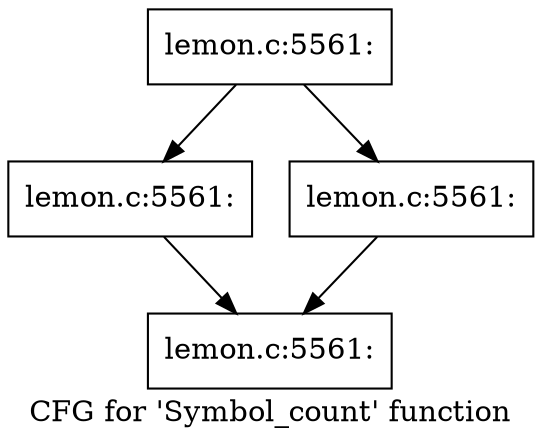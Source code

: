 digraph "CFG for 'Symbol_count' function" {
	label="CFG for 'Symbol_count' function";

	Node0x5625654988a0 [shape=record,label="{lemon.c:5561:}"];
	Node0x5625654988a0 -> Node0x5625656befc0;
	Node0x5625654988a0 -> Node0x562565499ab0;
	Node0x5625656befc0 [shape=record,label="{lemon.c:5561:}"];
	Node0x5625656befc0 -> Node0x562565499b00;
	Node0x562565499ab0 [shape=record,label="{lemon.c:5561:}"];
	Node0x562565499ab0 -> Node0x562565499b00;
	Node0x562565499b00 [shape=record,label="{lemon.c:5561:}"];
}
